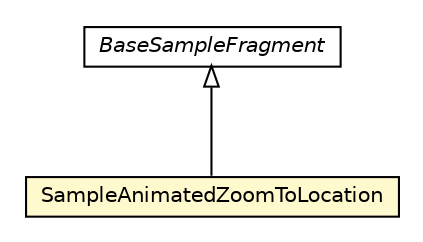 #!/usr/local/bin/dot
#
# Class diagram 
# Generated by UMLGraph version R5_6-24-gf6e263 (http://www.umlgraph.org/)
#

digraph G {
	edge [fontname="Helvetica",fontsize=10,labelfontname="Helvetica",labelfontsize=10];
	node [fontname="Helvetica",fontsize=10,shape=plaintext];
	nodesep=0.25;
	ranksep=0.5;
	// org.osmdroid.samplefragments.BaseSampleFragment
	c1672 [label=<<table title="org.osmdroid.samplefragments.BaseSampleFragment" border="0" cellborder="1" cellspacing="0" cellpadding="2" port="p" href="./BaseSampleFragment.html">
		<tr><td><table border="0" cellspacing="0" cellpadding="1">
<tr><td align="center" balign="center"><font face="Helvetica-Oblique"> BaseSampleFragment </font></td></tr>
		</table></td></tr>
		</table>>, URL="./BaseSampleFragment.html", fontname="Helvetica", fontcolor="black", fontsize=10.0];
	// org.osmdroid.samplefragments.SampleAnimatedZoomToLocation
	c1677 [label=<<table title="org.osmdroid.samplefragments.SampleAnimatedZoomToLocation" border="0" cellborder="1" cellspacing="0" cellpadding="2" port="p" bgcolor="lemonChiffon" href="./SampleAnimatedZoomToLocation.html">
		<tr><td><table border="0" cellspacing="0" cellpadding="1">
<tr><td align="center" balign="center"> SampleAnimatedZoomToLocation </td></tr>
		</table></td></tr>
		</table>>, URL="./SampleAnimatedZoomToLocation.html", fontname="Helvetica", fontcolor="black", fontsize=10.0];
	//org.osmdroid.samplefragments.SampleAnimatedZoomToLocation extends org.osmdroid.samplefragments.BaseSampleFragment
	c1672:p -> c1677:p [dir=back,arrowtail=empty];
}

